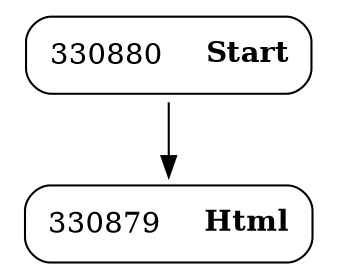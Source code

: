 digraph ast {
node [shape=none];
330880 [label=<<TABLE border='1' cellspacing='0' cellpadding='10' style='rounded' ><TR><TD border='0'>330880</TD><TD border='0'><B>Start</B></TD></TR></TABLE>>];
330880 -> 330879 [weight=2];
330879 [label=<<TABLE border='1' cellspacing='0' cellpadding='10' style='rounded' ><TR><TD border='0'>330879</TD><TD border='0'><B>Html</B></TD></TR></TABLE>>];
}
